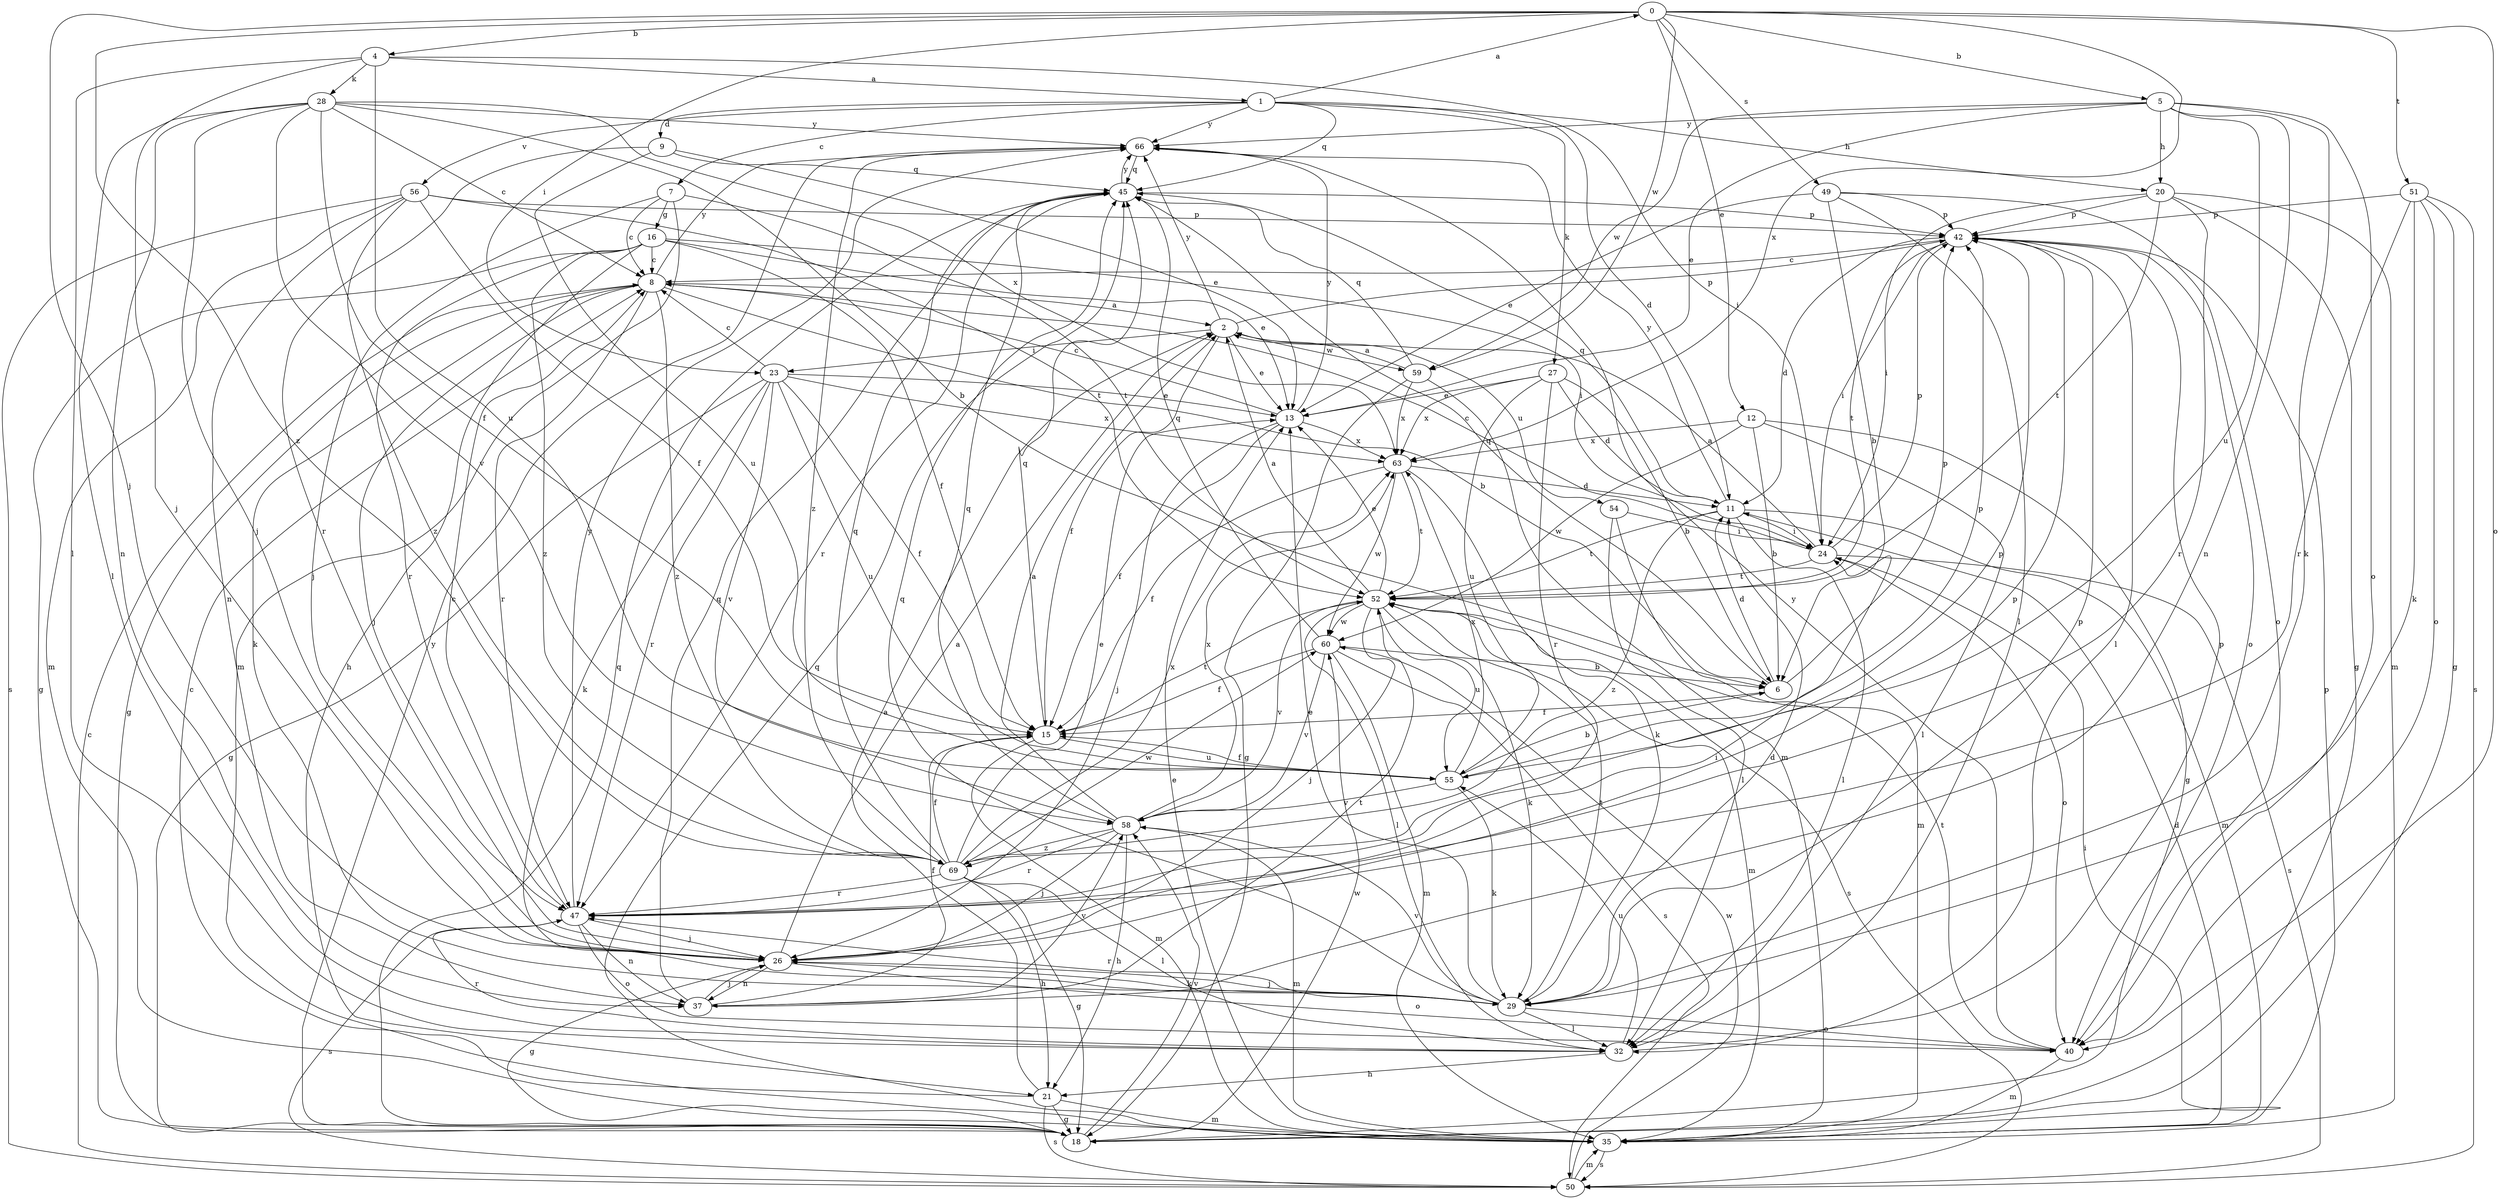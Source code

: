 strict digraph  {
0;
1;
2;
4;
5;
6;
7;
8;
9;
11;
12;
13;
15;
16;
18;
20;
21;
23;
24;
26;
27;
28;
29;
32;
35;
37;
40;
42;
45;
47;
49;
50;
51;
52;
54;
55;
56;
58;
59;
60;
63;
66;
69;
0 -> 4  [label=b];
0 -> 5  [label=b];
0 -> 12  [label=e];
0 -> 23  [label=i];
0 -> 26  [label=j];
0 -> 40  [label=o];
0 -> 49  [label=s];
0 -> 51  [label=t];
0 -> 59  [label=w];
0 -> 63  [label=x];
0 -> 69  [label=z];
1 -> 0  [label=a];
1 -> 7  [label=c];
1 -> 9  [label=d];
1 -> 11  [label=d];
1 -> 20  [label=h];
1 -> 27  [label=k];
1 -> 45  [label=q];
1 -> 56  [label=v];
1 -> 66  [label=y];
2 -> 13  [label=e];
2 -> 15  [label=f];
2 -> 23  [label=i];
2 -> 42  [label=p];
2 -> 54  [label=u];
2 -> 59  [label=w];
2 -> 66  [label=y];
4 -> 1  [label=a];
4 -> 24  [label=i];
4 -> 26  [label=j];
4 -> 28  [label=k];
4 -> 32  [label=l];
4 -> 55  [label=u];
5 -> 13  [label=e];
5 -> 20  [label=h];
5 -> 29  [label=k];
5 -> 37  [label=n];
5 -> 40  [label=o];
5 -> 55  [label=u];
5 -> 59  [label=w];
5 -> 66  [label=y];
6 -> 11  [label=d];
6 -> 15  [label=f];
6 -> 42  [label=p];
6 -> 45  [label=q];
7 -> 8  [label=c];
7 -> 16  [label=g];
7 -> 26  [label=j];
7 -> 35  [label=m];
7 -> 52  [label=t];
8 -> 2  [label=a];
8 -> 6  [label=b];
8 -> 18  [label=g];
8 -> 26  [label=j];
8 -> 29  [label=k];
8 -> 47  [label=r];
8 -> 66  [label=y];
8 -> 69  [label=z];
9 -> 13  [label=e];
9 -> 45  [label=q];
9 -> 47  [label=r];
9 -> 55  [label=u];
11 -> 24  [label=i];
11 -> 32  [label=l];
11 -> 35  [label=m];
11 -> 45  [label=q];
11 -> 52  [label=t];
11 -> 66  [label=y];
11 -> 69  [label=z];
12 -> 6  [label=b];
12 -> 18  [label=g];
12 -> 32  [label=l];
12 -> 60  [label=w];
12 -> 63  [label=x];
13 -> 8  [label=c];
13 -> 15  [label=f];
13 -> 26  [label=j];
13 -> 63  [label=x];
13 -> 66  [label=y];
15 -> 35  [label=m];
15 -> 45  [label=q];
15 -> 52  [label=t];
15 -> 55  [label=u];
16 -> 8  [label=c];
16 -> 13  [label=e];
16 -> 15  [label=f];
16 -> 18  [label=g];
16 -> 21  [label=h];
16 -> 24  [label=i];
16 -> 47  [label=r];
16 -> 69  [label=z];
18 -> 45  [label=q];
18 -> 58  [label=v];
18 -> 60  [label=w];
18 -> 66  [label=y];
20 -> 18  [label=g];
20 -> 24  [label=i];
20 -> 35  [label=m];
20 -> 42  [label=p];
20 -> 47  [label=r];
20 -> 52  [label=t];
21 -> 2  [label=a];
21 -> 8  [label=c];
21 -> 18  [label=g];
21 -> 35  [label=m];
21 -> 50  [label=s];
23 -> 8  [label=c];
23 -> 13  [label=e];
23 -> 15  [label=f];
23 -> 18  [label=g];
23 -> 29  [label=k];
23 -> 47  [label=r];
23 -> 55  [label=u];
23 -> 58  [label=v];
23 -> 63  [label=x];
24 -> 2  [label=a];
24 -> 8  [label=c];
24 -> 40  [label=o];
24 -> 42  [label=p];
24 -> 50  [label=s];
24 -> 52  [label=t];
26 -> 2  [label=a];
26 -> 18  [label=g];
26 -> 24  [label=i];
26 -> 29  [label=k];
26 -> 37  [label=n];
26 -> 40  [label=o];
26 -> 42  [label=p];
27 -> 6  [label=b];
27 -> 11  [label=d];
27 -> 13  [label=e];
27 -> 47  [label=r];
27 -> 55  [label=u];
27 -> 63  [label=x];
28 -> 6  [label=b];
28 -> 8  [label=c];
28 -> 15  [label=f];
28 -> 26  [label=j];
28 -> 32  [label=l];
28 -> 37  [label=n];
28 -> 58  [label=v];
28 -> 63  [label=x];
28 -> 66  [label=y];
29 -> 11  [label=d];
29 -> 13  [label=e];
29 -> 26  [label=j];
29 -> 32  [label=l];
29 -> 40  [label=o];
29 -> 42  [label=p];
29 -> 45  [label=q];
29 -> 47  [label=r];
29 -> 52  [label=t];
29 -> 58  [label=v];
32 -> 21  [label=h];
32 -> 42  [label=p];
32 -> 47  [label=r];
32 -> 55  [label=u];
35 -> 11  [label=d];
35 -> 13  [label=e];
35 -> 24  [label=i];
35 -> 42  [label=p];
35 -> 45  [label=q];
35 -> 50  [label=s];
37 -> 15  [label=f];
37 -> 26  [label=j];
37 -> 45  [label=q];
37 -> 52  [label=t];
37 -> 58  [label=v];
40 -> 35  [label=m];
40 -> 52  [label=t];
40 -> 66  [label=y];
42 -> 8  [label=c];
42 -> 11  [label=d];
42 -> 24  [label=i];
42 -> 32  [label=l];
42 -> 40  [label=o];
42 -> 52  [label=t];
45 -> 42  [label=p];
45 -> 47  [label=r];
45 -> 66  [label=y];
47 -> 8  [label=c];
47 -> 26  [label=j];
47 -> 37  [label=n];
47 -> 40  [label=o];
47 -> 50  [label=s];
47 -> 66  [label=y];
49 -> 6  [label=b];
49 -> 13  [label=e];
49 -> 32  [label=l];
49 -> 40  [label=o];
49 -> 42  [label=p];
50 -> 8  [label=c];
50 -> 35  [label=m];
50 -> 60  [label=w];
51 -> 18  [label=g];
51 -> 29  [label=k];
51 -> 40  [label=o];
51 -> 42  [label=p];
51 -> 47  [label=r];
51 -> 50  [label=s];
52 -> 2  [label=a];
52 -> 13  [label=e];
52 -> 26  [label=j];
52 -> 29  [label=k];
52 -> 32  [label=l];
52 -> 35  [label=m];
52 -> 50  [label=s];
52 -> 55  [label=u];
52 -> 58  [label=v];
52 -> 60  [label=w];
54 -> 24  [label=i];
54 -> 32  [label=l];
54 -> 35  [label=m];
55 -> 6  [label=b];
55 -> 15  [label=f];
55 -> 29  [label=k];
55 -> 42  [label=p];
55 -> 58  [label=v];
55 -> 63  [label=x];
56 -> 15  [label=f];
56 -> 35  [label=m];
56 -> 37  [label=n];
56 -> 42  [label=p];
56 -> 50  [label=s];
56 -> 52  [label=t];
56 -> 69  [label=z];
58 -> 2  [label=a];
58 -> 21  [label=h];
58 -> 26  [label=j];
58 -> 35  [label=m];
58 -> 45  [label=q];
58 -> 47  [label=r];
58 -> 63  [label=x];
58 -> 69  [label=z];
59 -> 2  [label=a];
59 -> 18  [label=g];
59 -> 35  [label=m];
59 -> 45  [label=q];
59 -> 63  [label=x];
60 -> 6  [label=b];
60 -> 15  [label=f];
60 -> 35  [label=m];
60 -> 45  [label=q];
60 -> 50  [label=s];
60 -> 58  [label=v];
63 -> 11  [label=d];
63 -> 15  [label=f];
63 -> 29  [label=k];
63 -> 52  [label=t];
63 -> 60  [label=w];
66 -> 45  [label=q];
66 -> 69  [label=z];
69 -> 13  [label=e];
69 -> 15  [label=f];
69 -> 18  [label=g];
69 -> 21  [label=h];
69 -> 32  [label=l];
69 -> 42  [label=p];
69 -> 45  [label=q];
69 -> 47  [label=r];
69 -> 60  [label=w];
69 -> 63  [label=x];
}
